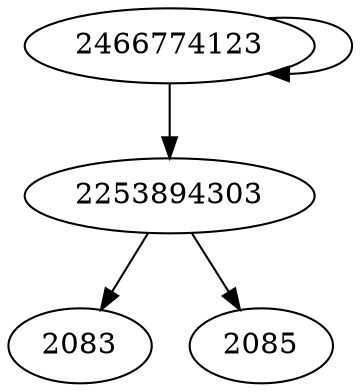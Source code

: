 digraph  {
2253894303;
2083;
2085;
2466774123;
2253894303 -> 2083;
2253894303 -> 2085;
2466774123 -> 2466774123;
2466774123 -> 2253894303;
}
